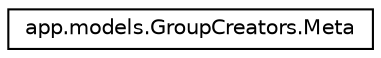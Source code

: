 digraph "Graphical Class Hierarchy"
{
 // LATEX_PDF_SIZE
  edge [fontname="Helvetica",fontsize="10",labelfontname="Helvetica",labelfontsize="10"];
  node [fontname="Helvetica",fontsize="10",shape=record];
  rankdir="LR";
  Node0 [label="app.models.GroupCreators.Meta",height=0.2,width=0.4,color="black", fillcolor="white", style="filled",URL="$classapp_1_1models_1_1GroupCreators_1_1Meta.html",tooltip=" "];
}

